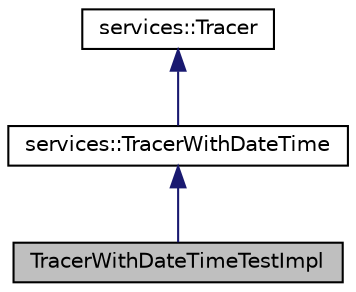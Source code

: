 digraph "TracerWithDateTimeTestImpl"
{
 // INTERACTIVE_SVG=YES
  edge [fontname="Helvetica",fontsize="10",labelfontname="Helvetica",labelfontsize="10"];
  node [fontname="Helvetica",fontsize="10",shape=record];
  Node0 [label="TracerWithDateTimeTestImpl",height=0.2,width=0.4,color="black", fillcolor="grey75", style="filled", fontcolor="black"];
  Node1 -> Node0 [dir="back",color="midnightblue",fontsize="10",style="solid",fontname="Helvetica"];
  Node1 [label="services::TracerWithDateTime",height=0.2,width=0.4,color="black", fillcolor="white", style="filled",URL="$df/dd7/classservices_1_1_tracer_with_date_time.html"];
  Node2 -> Node1 [dir="back",color="midnightblue",fontsize="10",style="solid",fontname="Helvetica"];
  Node2 [label="services::Tracer",height=0.2,width=0.4,color="black", fillcolor="white", style="filled",URL="$dc/d42/classservices_1_1_tracer.html"];
}
